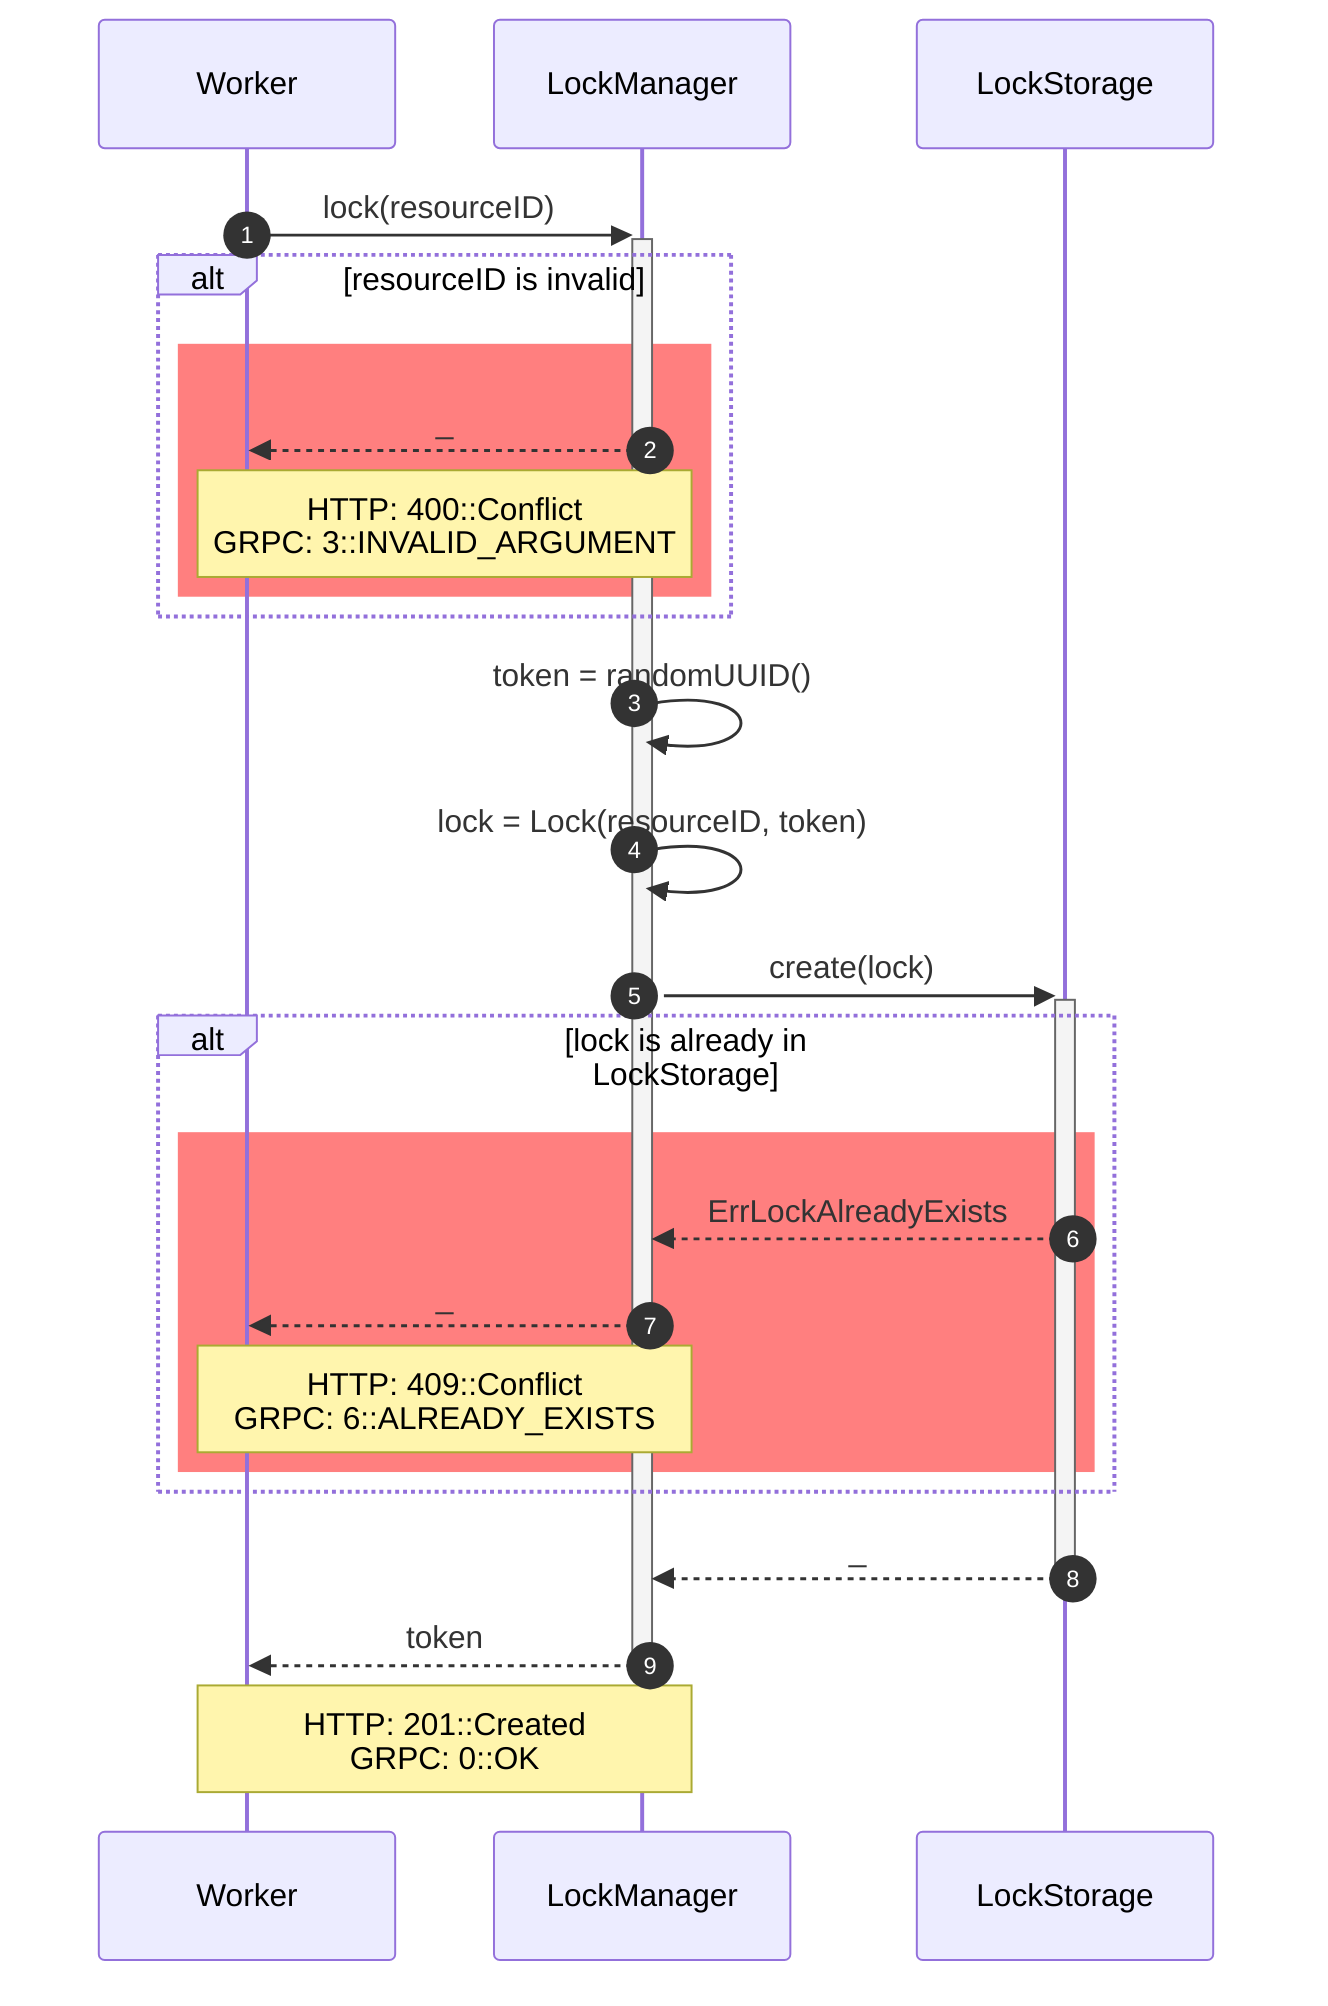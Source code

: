 sequenceDiagram
  autonumber
  participant w as Worker
  participant lm as LockManager
  participant ls as LockStorage

  w->>+lm: lock(resourceID)
  alt resourceID is invalid
    rect rgba(255, 0, 0, 0.5)
      lm-->>w: _
      Note over w,lm: HTTP: 400::Conflict<br>GRPC: 3::INVALID_ARGUMENT
    end
  end
  lm->>lm: token = randomUUID()
  lm->>lm: lock = Lock(resourceID, token)
  lm->>+ls: create(lock)
  alt lock is already in LockStorage
    rect rgba(255, 0, 0, 0.5)
      ls-->>lm: ErrLockAlreadyExists
      lm-->>w: _
      Note over w,lm: HTTP: 409::Conflict<br>GRPC: 6::ALREADY_EXISTS
    end
  end
  ls-->>-lm: _
  lm-->>-w: token
  Note over w,lm: HTTP: 201::Created<br>GRPC: 0::OK